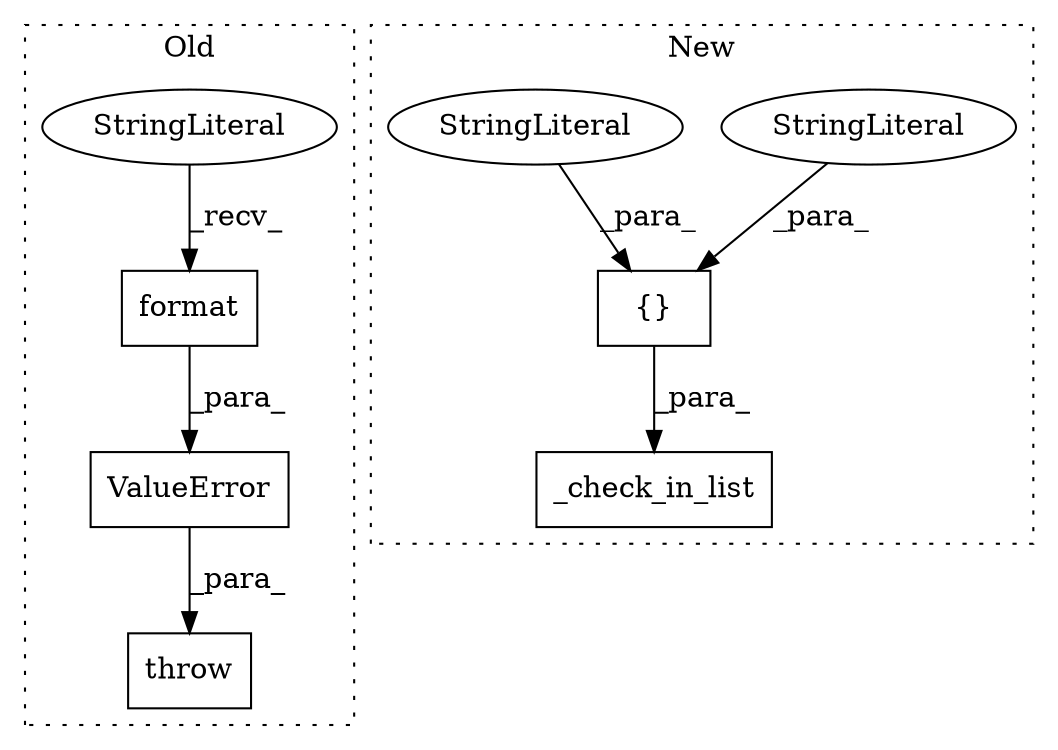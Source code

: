 digraph G {
subgraph cluster0 {
1 [label="format" a="32" s="9591,9602" l="7,1" shape="box"];
3 [label="StringLiteral" a="45" s="9504" l="86" shape="ellipse"];
4 [label="throw" a="53" s="9487" l="6" shape="box"];
5 [label="ValueError" a="32" s="9493,9603" l="11,1" shape="box"];
label = "Old";
style="dotted";
}
subgraph cluster1 {
2 [label="_check_in_list" a="32" s="9508,9563" l="15,1" shape="box"];
6 [label="{}" a="4" s="9535,9557" l="1,1" shape="box"];
7 [label="StringLiteral" a="45" s="9550" l="7" shape="ellipse"];
8 [label="StringLiteral" a="45" s="9536" l="6" shape="ellipse"];
label = "New";
style="dotted";
}
1 -> 5 [label="_para_"];
3 -> 1 [label="_recv_"];
5 -> 4 [label="_para_"];
6 -> 2 [label="_para_"];
7 -> 6 [label="_para_"];
8 -> 6 [label="_para_"];
}